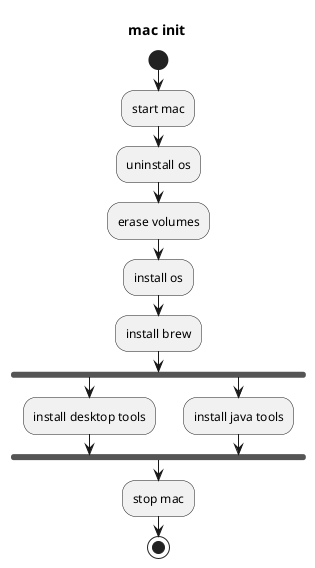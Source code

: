 @startuml
title mac init

start

:start mac;
:uninstall os;
:erase volumes;
:install os;
:install brew;

  fork
    :install desktop tools;
  fork again
    :install java tools;
  end fork
  


:stop mac;

stop

@enduml

